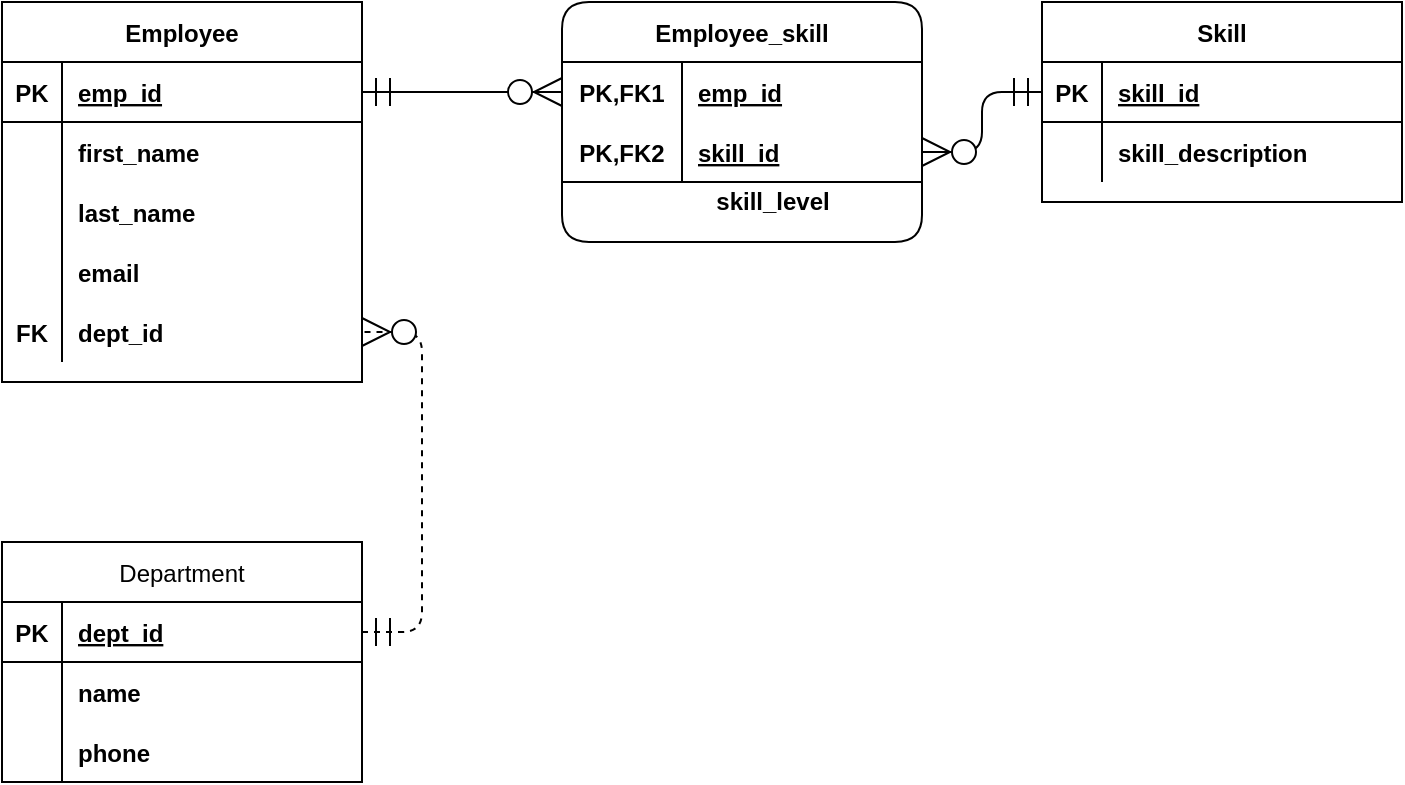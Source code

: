 <mxfile version="14.6.5" type="github"><diagram id="qoeSF8L8GZcVHjoaCMPe" name="Page-1"><mxGraphModel dx="782" dy="469" grid="1" gridSize="10" guides="1" tooltips="1" connect="1" arrows="1" fold="1" page="1" pageScale="1" pageWidth="850" pageHeight="1100" math="0" shadow="0"><root><mxCell id="0"/><mxCell id="1" parent="0"/><mxCell id="Bu7gv-uf8k6u3H6siH5D-1" value="Employee" style="shape=table;startSize=30;container=1;collapsible=1;childLayout=tableLayout;fixedRows=1;rowLines=0;fontStyle=1;align=center;resizeLast=1;" vertex="1" parent="1"><mxGeometry x="90" y="40" width="180" height="190" as="geometry"/></mxCell><mxCell id="Bu7gv-uf8k6u3H6siH5D-2" value="" style="shape=partialRectangle;collapsible=0;dropTarget=0;pointerEvents=0;fillColor=none;top=0;left=0;bottom=1;right=0;points=[[0,0.5],[1,0.5]];portConstraint=eastwest;" vertex="1" parent="Bu7gv-uf8k6u3H6siH5D-1"><mxGeometry y="30" width="180" height="30" as="geometry"/></mxCell><mxCell id="Bu7gv-uf8k6u3H6siH5D-3" value="PK" style="shape=partialRectangle;connectable=0;fillColor=none;top=0;left=0;bottom=0;right=0;fontStyle=1;overflow=hidden;" vertex="1" parent="Bu7gv-uf8k6u3H6siH5D-2"><mxGeometry width="30" height="30" as="geometry"/></mxCell><mxCell id="Bu7gv-uf8k6u3H6siH5D-4" value="emp_id" style="shape=partialRectangle;connectable=0;fillColor=none;top=0;left=0;bottom=0;right=0;align=left;spacingLeft=6;fontStyle=5;overflow=hidden;" vertex="1" parent="Bu7gv-uf8k6u3H6siH5D-2"><mxGeometry x="30" width="150" height="30" as="geometry"/></mxCell><mxCell id="Bu7gv-uf8k6u3H6siH5D-5" value="" style="shape=partialRectangle;collapsible=0;dropTarget=0;pointerEvents=0;fillColor=none;top=0;left=0;bottom=0;right=0;points=[[0,0.5],[1,0.5]];portConstraint=eastwest;" vertex="1" parent="Bu7gv-uf8k6u3H6siH5D-1"><mxGeometry y="60" width="180" height="30" as="geometry"/></mxCell><mxCell id="Bu7gv-uf8k6u3H6siH5D-6" value="" style="shape=partialRectangle;connectable=0;fillColor=none;top=0;left=0;bottom=0;right=0;editable=1;overflow=hidden;" vertex="1" parent="Bu7gv-uf8k6u3H6siH5D-5"><mxGeometry width="30" height="30" as="geometry"/></mxCell><mxCell id="Bu7gv-uf8k6u3H6siH5D-7" value="first_name" style="shape=partialRectangle;connectable=0;fillColor=none;top=0;left=0;bottom=0;right=0;align=left;spacingLeft=6;overflow=hidden;fontStyle=1" vertex="1" parent="Bu7gv-uf8k6u3H6siH5D-5"><mxGeometry x="30" width="150" height="30" as="geometry"/></mxCell><mxCell id="Bu7gv-uf8k6u3H6siH5D-8" value="" style="shape=partialRectangle;collapsible=0;dropTarget=0;pointerEvents=0;fillColor=none;top=0;left=0;bottom=0;right=0;points=[[0,0.5],[1,0.5]];portConstraint=eastwest;" vertex="1" parent="Bu7gv-uf8k6u3H6siH5D-1"><mxGeometry y="90" width="180" height="30" as="geometry"/></mxCell><mxCell id="Bu7gv-uf8k6u3H6siH5D-9" value="" style="shape=partialRectangle;connectable=0;fillColor=none;top=0;left=0;bottom=0;right=0;editable=1;overflow=hidden;" vertex="1" parent="Bu7gv-uf8k6u3H6siH5D-8"><mxGeometry width="30" height="30" as="geometry"/></mxCell><mxCell id="Bu7gv-uf8k6u3H6siH5D-10" value="last_name" style="shape=partialRectangle;connectable=0;fillColor=none;top=0;left=0;bottom=0;right=0;align=left;spacingLeft=6;overflow=hidden;fontStyle=1" vertex="1" parent="Bu7gv-uf8k6u3H6siH5D-8"><mxGeometry x="30" width="150" height="30" as="geometry"/></mxCell><mxCell id="Bu7gv-uf8k6u3H6siH5D-11" value="" style="shape=partialRectangle;collapsible=0;dropTarget=0;pointerEvents=0;fillColor=none;top=0;left=0;bottom=0;right=0;points=[[0,0.5],[1,0.5]];portConstraint=eastwest;" vertex="1" parent="Bu7gv-uf8k6u3H6siH5D-1"><mxGeometry y="120" width="180" height="30" as="geometry"/></mxCell><mxCell id="Bu7gv-uf8k6u3H6siH5D-12" value="" style="shape=partialRectangle;connectable=0;fillColor=none;top=0;left=0;bottom=0;right=0;editable=1;overflow=hidden;" vertex="1" parent="Bu7gv-uf8k6u3H6siH5D-11"><mxGeometry width="30" height="30" as="geometry"/></mxCell><mxCell id="Bu7gv-uf8k6u3H6siH5D-13" value="email" style="shape=partialRectangle;connectable=0;fillColor=none;top=0;left=0;bottom=0;right=0;align=left;spacingLeft=6;overflow=hidden;fontStyle=1" vertex="1" parent="Bu7gv-uf8k6u3H6siH5D-11"><mxGeometry x="30" width="150" height="30" as="geometry"/></mxCell><mxCell id="Bu7gv-uf8k6u3H6siH5D-88" value="" style="shape=partialRectangle;collapsible=0;dropTarget=0;pointerEvents=0;fillColor=none;top=0;left=0;bottom=0;right=0;points=[[0,0.5],[1,0.5]];portConstraint=eastwest;" vertex="1" parent="Bu7gv-uf8k6u3H6siH5D-1"><mxGeometry y="150" width="180" height="30" as="geometry"/></mxCell><mxCell id="Bu7gv-uf8k6u3H6siH5D-89" value="FK" style="shape=partialRectangle;connectable=0;fillColor=none;top=0;left=0;bottom=0;right=0;editable=1;overflow=hidden;fontStyle=1" vertex="1" parent="Bu7gv-uf8k6u3H6siH5D-88"><mxGeometry width="30" height="30" as="geometry"/></mxCell><mxCell id="Bu7gv-uf8k6u3H6siH5D-90" value="dept_id" style="shape=partialRectangle;connectable=0;fillColor=none;top=0;left=0;bottom=0;right=0;align=left;spacingLeft=6;overflow=hidden;fontStyle=1" vertex="1" parent="Bu7gv-uf8k6u3H6siH5D-88"><mxGeometry x="30" width="150" height="30" as="geometry"/></mxCell><mxCell id="Bu7gv-uf8k6u3H6siH5D-14" value="Employee_skill" style="shape=table;startSize=30;container=1;collapsible=1;childLayout=tableLayout;fixedRows=1;rowLines=0;fontStyle=1;align=center;resizeLast=1;rounded=1;" vertex="1" parent="1"><mxGeometry x="370" y="40" width="180" height="120" as="geometry"/></mxCell><mxCell id="Bu7gv-uf8k6u3H6siH5D-15" value="" style="shape=partialRectangle;collapsible=0;dropTarget=0;pointerEvents=0;fillColor=none;top=0;left=0;bottom=0;right=0;points=[[0,0.5],[1,0.5]];portConstraint=eastwest;" vertex="1" parent="Bu7gv-uf8k6u3H6siH5D-14"><mxGeometry y="30" width="180" height="30" as="geometry"/></mxCell><mxCell id="Bu7gv-uf8k6u3H6siH5D-16" value="PK,FK1" style="shape=partialRectangle;connectable=0;fillColor=none;top=0;left=0;bottom=0;right=0;fontStyle=1;overflow=hidden;" vertex="1" parent="Bu7gv-uf8k6u3H6siH5D-15"><mxGeometry width="60" height="30" as="geometry"/></mxCell><mxCell id="Bu7gv-uf8k6u3H6siH5D-17" value="emp_id" style="shape=partialRectangle;connectable=0;fillColor=none;top=0;left=0;bottom=0;right=0;align=left;spacingLeft=6;fontStyle=5;overflow=hidden;" vertex="1" parent="Bu7gv-uf8k6u3H6siH5D-15"><mxGeometry x="60" width="120" height="30" as="geometry"/></mxCell><mxCell id="Bu7gv-uf8k6u3H6siH5D-18" value="" style="shape=partialRectangle;collapsible=0;dropTarget=0;pointerEvents=0;fillColor=none;top=0;left=0;bottom=1;right=0;points=[[0,0.5],[1,0.5]];portConstraint=eastwest;" vertex="1" parent="Bu7gv-uf8k6u3H6siH5D-14"><mxGeometry y="60" width="180" height="30" as="geometry"/></mxCell><mxCell id="Bu7gv-uf8k6u3H6siH5D-19" value="PK,FK2" style="shape=partialRectangle;connectable=0;fillColor=none;top=0;left=0;bottom=0;right=0;fontStyle=1;overflow=hidden;" vertex="1" parent="Bu7gv-uf8k6u3H6siH5D-18"><mxGeometry width="60" height="30" as="geometry"/></mxCell><mxCell id="Bu7gv-uf8k6u3H6siH5D-20" value="skill_id" style="shape=partialRectangle;connectable=0;fillColor=none;top=0;left=0;bottom=0;right=0;align=left;spacingLeft=6;fontStyle=5;overflow=hidden;" vertex="1" parent="Bu7gv-uf8k6u3H6siH5D-18"><mxGeometry x="60" width="120" height="30" as="geometry"/></mxCell><mxCell id="Bu7gv-uf8k6u3H6siH5D-27" value="Skill" style="shape=table;startSize=30;container=1;collapsible=1;childLayout=tableLayout;fixedRows=1;rowLines=0;fontStyle=1;align=center;resizeLast=1;" vertex="1" parent="1"><mxGeometry x="610" y="40" width="180" height="100" as="geometry"/></mxCell><mxCell id="Bu7gv-uf8k6u3H6siH5D-28" value="" style="shape=partialRectangle;collapsible=0;dropTarget=0;pointerEvents=0;fillColor=none;top=0;left=0;bottom=1;right=0;points=[[0,0.5],[1,0.5]];portConstraint=eastwest;" vertex="1" parent="Bu7gv-uf8k6u3H6siH5D-27"><mxGeometry y="30" width="180" height="30" as="geometry"/></mxCell><mxCell id="Bu7gv-uf8k6u3H6siH5D-29" value="PK" style="shape=partialRectangle;connectable=0;fillColor=none;top=0;left=0;bottom=0;right=0;fontStyle=1;overflow=hidden;" vertex="1" parent="Bu7gv-uf8k6u3H6siH5D-28"><mxGeometry width="30" height="30" as="geometry"/></mxCell><mxCell id="Bu7gv-uf8k6u3H6siH5D-30" value="skill_id" style="shape=partialRectangle;connectable=0;fillColor=none;top=0;left=0;bottom=0;right=0;align=left;spacingLeft=6;fontStyle=5;overflow=hidden;" vertex="1" parent="Bu7gv-uf8k6u3H6siH5D-28"><mxGeometry x="30" width="150" height="30" as="geometry"/></mxCell><mxCell id="Bu7gv-uf8k6u3H6siH5D-31" value="" style="shape=partialRectangle;collapsible=0;dropTarget=0;pointerEvents=0;fillColor=none;top=0;left=0;bottom=0;right=0;points=[[0,0.5],[1,0.5]];portConstraint=eastwest;" vertex="1" parent="Bu7gv-uf8k6u3H6siH5D-27"><mxGeometry y="60" width="180" height="30" as="geometry"/></mxCell><mxCell id="Bu7gv-uf8k6u3H6siH5D-32" value="" style="shape=partialRectangle;connectable=0;fillColor=none;top=0;left=0;bottom=0;right=0;editable=1;overflow=hidden;" vertex="1" parent="Bu7gv-uf8k6u3H6siH5D-31"><mxGeometry width="30" height="30" as="geometry"/></mxCell><mxCell id="Bu7gv-uf8k6u3H6siH5D-33" value="skill_description" style="shape=partialRectangle;connectable=0;fillColor=none;top=0;left=0;bottom=0;right=0;align=left;spacingLeft=6;overflow=hidden;fontStyle=1" vertex="1" parent="Bu7gv-uf8k6u3H6siH5D-31"><mxGeometry x="30" width="150" height="30" as="geometry"/></mxCell><mxCell id="Bu7gv-uf8k6u3H6siH5D-40" value="Department" style="shape=table;startSize=30;container=1;collapsible=1;childLayout=tableLayout;fixedRows=1;rowLines=0;fontStyle=0;align=center;resizeLast=1;" vertex="1" parent="1"><mxGeometry x="90" y="310" width="180" height="120" as="geometry"/></mxCell><mxCell id="Bu7gv-uf8k6u3H6siH5D-41" value="" style="shape=partialRectangle;collapsible=0;dropTarget=0;pointerEvents=0;fillColor=none;top=0;left=0;bottom=1;right=0;points=[[0,0.5],[1,0.5]];portConstraint=eastwest;fontStyle=1" vertex="1" parent="Bu7gv-uf8k6u3H6siH5D-40"><mxGeometry y="30" width="180" height="30" as="geometry"/></mxCell><mxCell id="Bu7gv-uf8k6u3H6siH5D-42" value="PK" style="shape=partialRectangle;connectable=0;fillColor=none;top=0;left=0;bottom=0;right=0;fontStyle=1;overflow=hidden;" vertex="1" parent="Bu7gv-uf8k6u3H6siH5D-41"><mxGeometry width="30" height="30" as="geometry"/></mxCell><mxCell id="Bu7gv-uf8k6u3H6siH5D-43" value="dept_id" style="shape=partialRectangle;connectable=0;fillColor=none;top=0;left=0;bottom=0;right=0;align=left;spacingLeft=6;fontStyle=5;overflow=hidden;" vertex="1" parent="Bu7gv-uf8k6u3H6siH5D-41"><mxGeometry x="30" width="150" height="30" as="geometry"/></mxCell><mxCell id="Bu7gv-uf8k6u3H6siH5D-44" value="" style="shape=partialRectangle;collapsible=0;dropTarget=0;pointerEvents=0;fillColor=none;top=0;left=0;bottom=0;right=0;points=[[0,0.5],[1,0.5]];portConstraint=eastwest;" vertex="1" parent="Bu7gv-uf8k6u3H6siH5D-40"><mxGeometry y="60" width="180" height="30" as="geometry"/></mxCell><mxCell id="Bu7gv-uf8k6u3H6siH5D-45" value="" style="shape=partialRectangle;connectable=0;fillColor=none;top=0;left=0;bottom=0;right=0;editable=1;overflow=hidden;" vertex="1" parent="Bu7gv-uf8k6u3H6siH5D-44"><mxGeometry width="30" height="30" as="geometry"/></mxCell><mxCell id="Bu7gv-uf8k6u3H6siH5D-46" value="name" style="shape=partialRectangle;connectable=0;fillColor=none;top=0;left=0;bottom=0;right=0;align=left;spacingLeft=6;overflow=hidden;fontStyle=1" vertex="1" parent="Bu7gv-uf8k6u3H6siH5D-44"><mxGeometry x="30" width="150" height="30" as="geometry"/></mxCell><mxCell id="Bu7gv-uf8k6u3H6siH5D-47" value="" style="shape=partialRectangle;collapsible=0;dropTarget=0;pointerEvents=0;fillColor=none;top=0;left=0;bottom=0;right=0;points=[[0,0.5],[1,0.5]];portConstraint=eastwest;" vertex="1" parent="Bu7gv-uf8k6u3H6siH5D-40"><mxGeometry y="90" width="180" height="30" as="geometry"/></mxCell><mxCell id="Bu7gv-uf8k6u3H6siH5D-48" value="" style="shape=partialRectangle;connectable=0;fillColor=none;top=0;left=0;bottom=0;right=0;editable=1;overflow=hidden;" vertex="1" parent="Bu7gv-uf8k6u3H6siH5D-47"><mxGeometry width="30" height="30" as="geometry"/></mxCell><mxCell id="Bu7gv-uf8k6u3H6siH5D-49" value="phone" style="shape=partialRectangle;connectable=0;fillColor=none;top=0;left=0;bottom=0;right=0;align=left;spacingLeft=6;overflow=hidden;fontStyle=1" vertex="1" parent="Bu7gv-uf8k6u3H6siH5D-47"><mxGeometry x="30" width="150" height="30" as="geometry"/></mxCell><mxCell id="Bu7gv-uf8k6u3H6siH5D-91" value="&lt;b&gt;skill_level&lt;/b&gt;" style="text;html=1;align=center;verticalAlign=middle;resizable=0;points=[];autosize=1;strokeColor=none;" vertex="1" parent="1"><mxGeometry x="440" y="130" width="70" height="20" as="geometry"/></mxCell><mxCell id="Bu7gv-uf8k6u3H6siH5D-94" value="" style="edgeStyle=entityRelationEdgeStyle;fontSize=12;html=1;endArrow=ERzeroToMany;startArrow=ERmandOne;endSize=12;startSize=12;exitX=1;exitY=0.5;exitDx=0;exitDy=0;entryX=1;entryY=0.5;entryDx=0;entryDy=0;dashed=1;" edge="1" parent="1" source="Bu7gv-uf8k6u3H6siH5D-41" target="Bu7gv-uf8k6u3H6siH5D-88"><mxGeometry width="100" height="100" relative="1" as="geometry"><mxPoint x="340" y="350" as="sourcePoint"/><mxPoint x="340" y="214" as="targetPoint"/></mxGeometry></mxCell><mxCell id="Bu7gv-uf8k6u3H6siH5D-95" value="" style="edgeStyle=entityRelationEdgeStyle;fontSize=12;html=1;endArrow=ERzeroToMany;startArrow=ERmandOne;endSize=12;startSize=12;exitX=0;exitY=0.5;exitDx=0;exitDy=0;entryX=1;entryY=0.5;entryDx=0;entryDy=0;" edge="1" parent="1" source="Bu7gv-uf8k6u3H6siH5D-28" target="Bu7gv-uf8k6u3H6siH5D-18"><mxGeometry width="100" height="100" relative="1" as="geometry"><mxPoint x="560" y="240" as="sourcePoint"/><mxPoint x="560" y="90" as="targetPoint"/></mxGeometry></mxCell><mxCell id="Bu7gv-uf8k6u3H6siH5D-96" value="" style="edgeStyle=entityRelationEdgeStyle;fontSize=12;html=1;endArrow=ERzeroToMany;startArrow=ERmandOne;endSize=12;startSize=12;exitX=1;exitY=0.5;exitDx=0;exitDy=0;entryX=0;entryY=0.5;entryDx=0;entryDy=0;" edge="1" parent="1" source="Bu7gv-uf8k6u3H6siH5D-2" target="Bu7gv-uf8k6u3H6siH5D-15"><mxGeometry width="100" height="100" relative="1" as="geometry"><mxPoint x="560" y="310" as="sourcePoint"/><mxPoint x="500" y="340" as="targetPoint"/></mxGeometry></mxCell></root></mxGraphModel></diagram></mxfile>